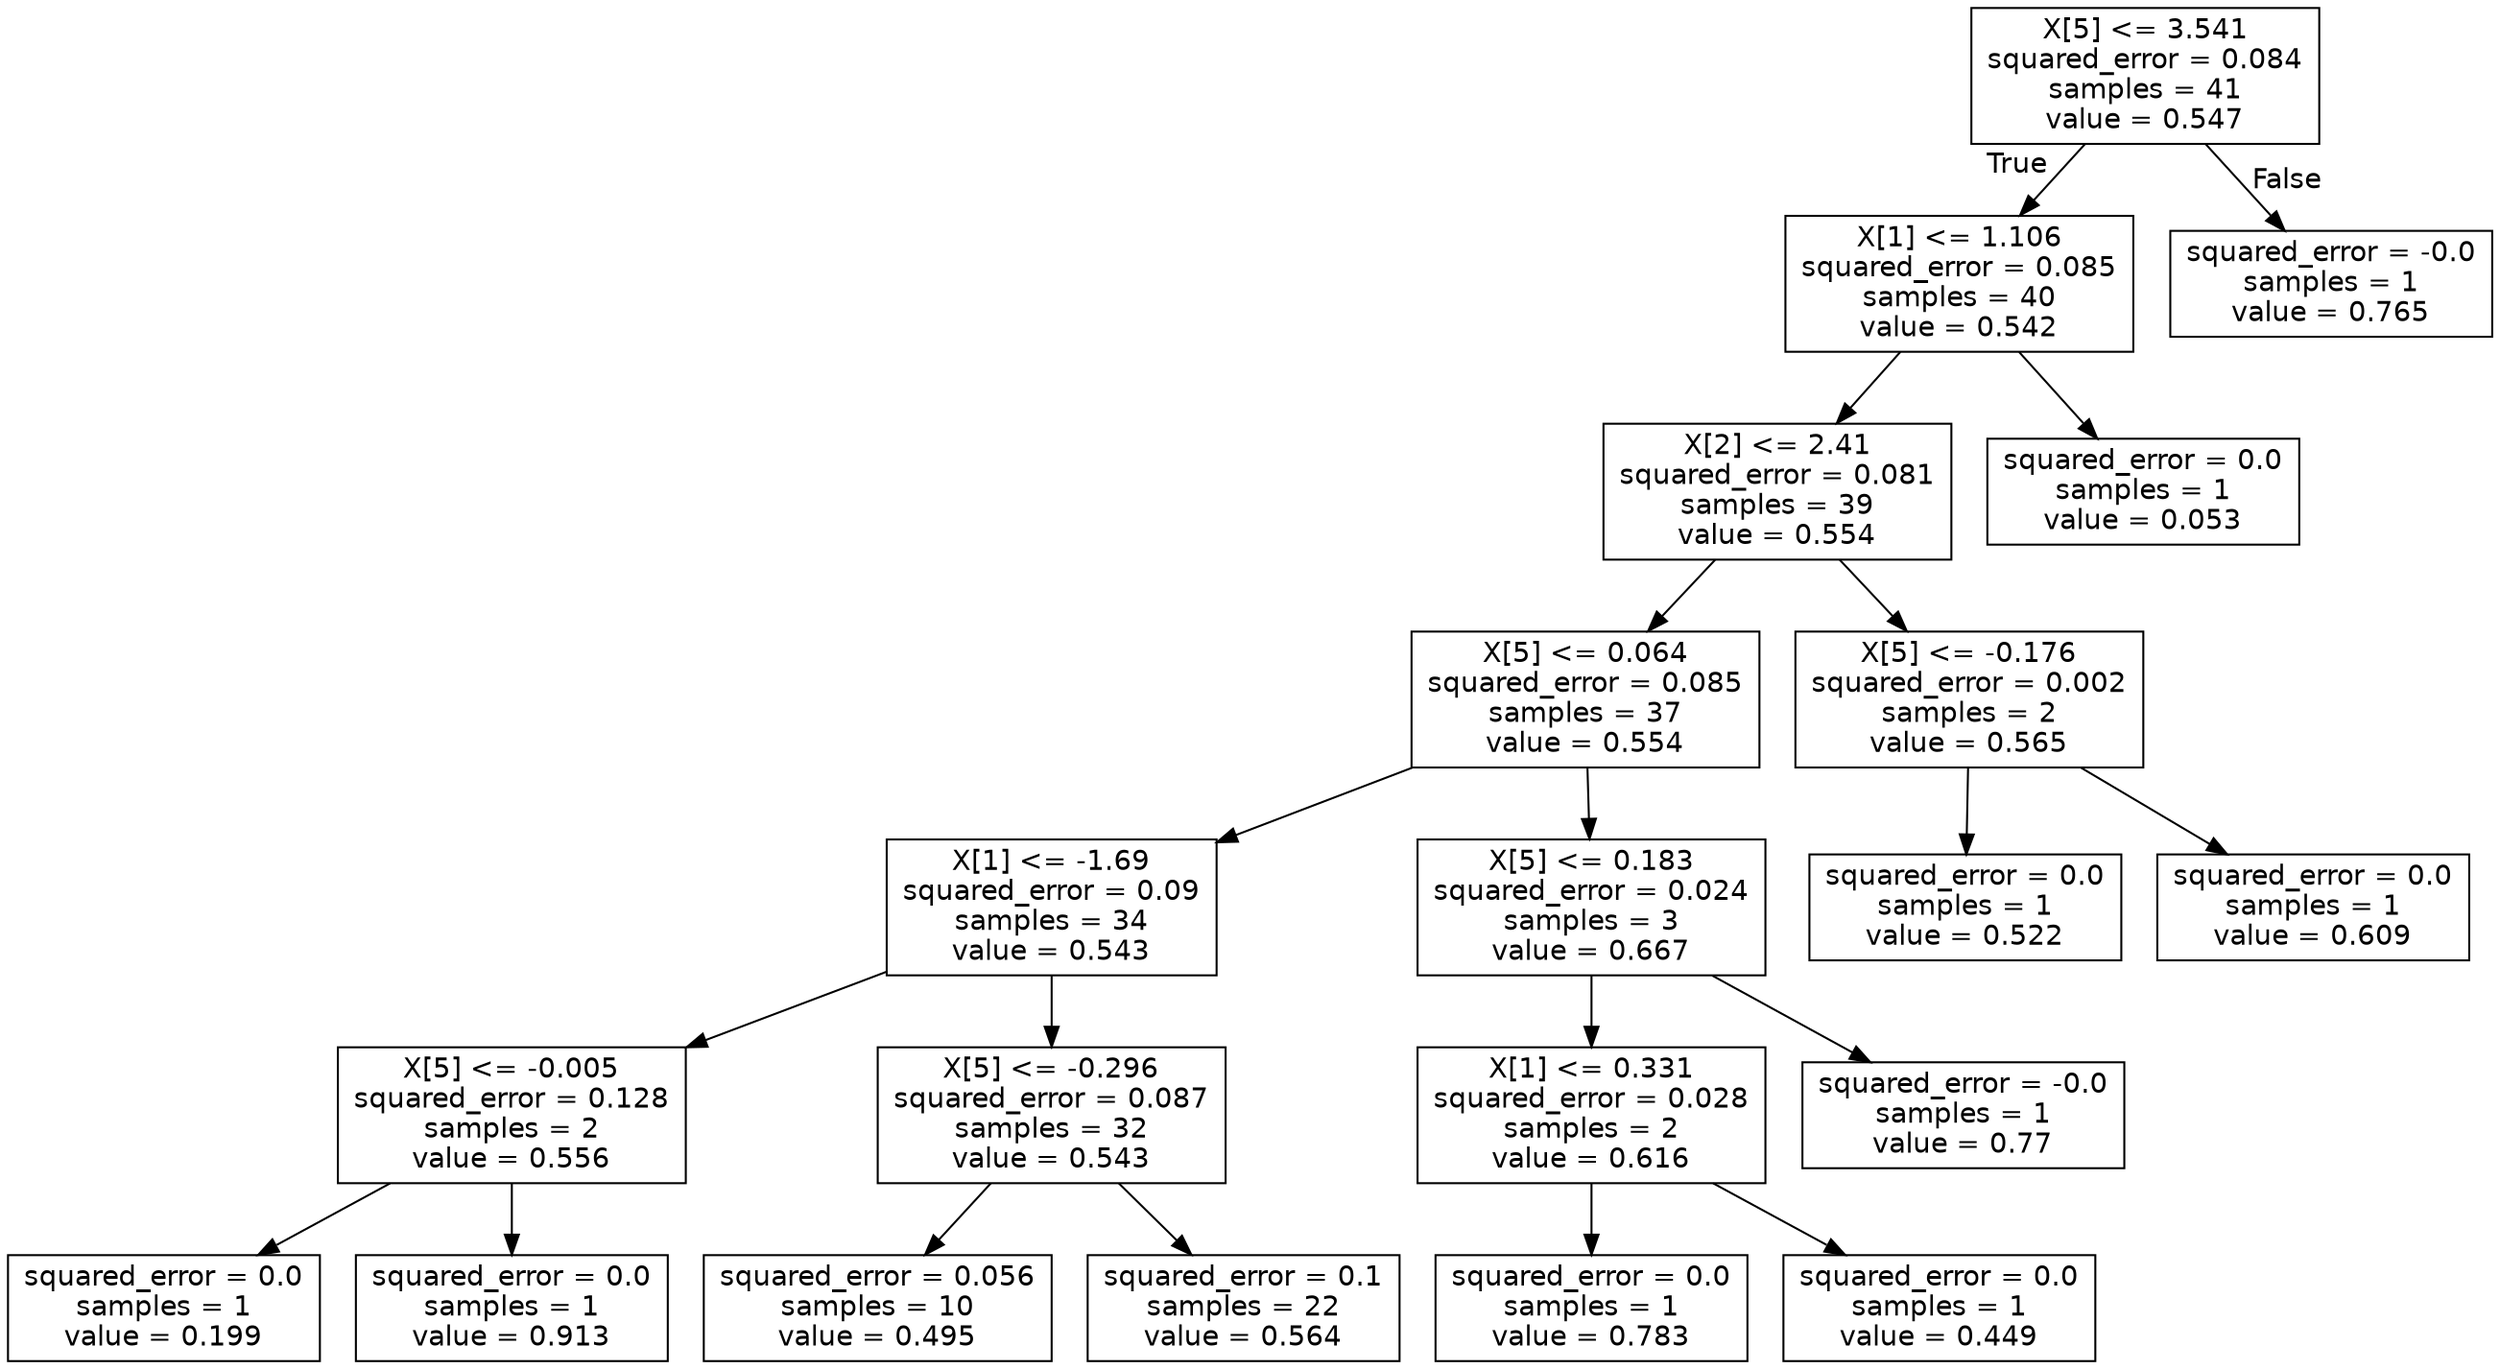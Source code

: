 digraph Tree {
node [shape=box, fontname="helvetica"] ;
edge [fontname="helvetica"] ;
0 [label="X[5] <= 3.541\nsquared_error = 0.084\nsamples = 41\nvalue = 0.547"] ;
1 [label="X[1] <= 1.106\nsquared_error = 0.085\nsamples = 40\nvalue = 0.542"] ;
0 -> 1 [labeldistance=2.5, labelangle=45, headlabel="True"] ;
2 [label="X[2] <= 2.41\nsquared_error = 0.081\nsamples = 39\nvalue = 0.554"] ;
1 -> 2 ;
3 [label="X[5] <= 0.064\nsquared_error = 0.085\nsamples = 37\nvalue = 0.554"] ;
2 -> 3 ;
4 [label="X[1] <= -1.69\nsquared_error = 0.09\nsamples = 34\nvalue = 0.543"] ;
3 -> 4 ;
5 [label="X[5] <= -0.005\nsquared_error = 0.128\nsamples = 2\nvalue = 0.556"] ;
4 -> 5 ;
6 [label="squared_error = 0.0\nsamples = 1\nvalue = 0.199"] ;
5 -> 6 ;
7 [label="squared_error = 0.0\nsamples = 1\nvalue = 0.913"] ;
5 -> 7 ;
8 [label="X[5] <= -0.296\nsquared_error = 0.087\nsamples = 32\nvalue = 0.543"] ;
4 -> 8 ;
9 [label="squared_error = 0.056\nsamples = 10\nvalue = 0.495"] ;
8 -> 9 ;
10 [label="squared_error = 0.1\nsamples = 22\nvalue = 0.564"] ;
8 -> 10 ;
11 [label="X[5] <= 0.183\nsquared_error = 0.024\nsamples = 3\nvalue = 0.667"] ;
3 -> 11 ;
12 [label="X[1] <= 0.331\nsquared_error = 0.028\nsamples = 2\nvalue = 0.616"] ;
11 -> 12 ;
13 [label="squared_error = 0.0\nsamples = 1\nvalue = 0.783"] ;
12 -> 13 ;
14 [label="squared_error = 0.0\nsamples = 1\nvalue = 0.449"] ;
12 -> 14 ;
15 [label="squared_error = -0.0\nsamples = 1\nvalue = 0.77"] ;
11 -> 15 ;
16 [label="X[5] <= -0.176\nsquared_error = 0.002\nsamples = 2\nvalue = 0.565"] ;
2 -> 16 ;
17 [label="squared_error = 0.0\nsamples = 1\nvalue = 0.522"] ;
16 -> 17 ;
18 [label="squared_error = 0.0\nsamples = 1\nvalue = 0.609"] ;
16 -> 18 ;
19 [label="squared_error = 0.0\nsamples = 1\nvalue = 0.053"] ;
1 -> 19 ;
20 [label="squared_error = -0.0\nsamples = 1\nvalue = 0.765"] ;
0 -> 20 [labeldistance=2.5, labelangle=-45, headlabel="False"] ;
}
